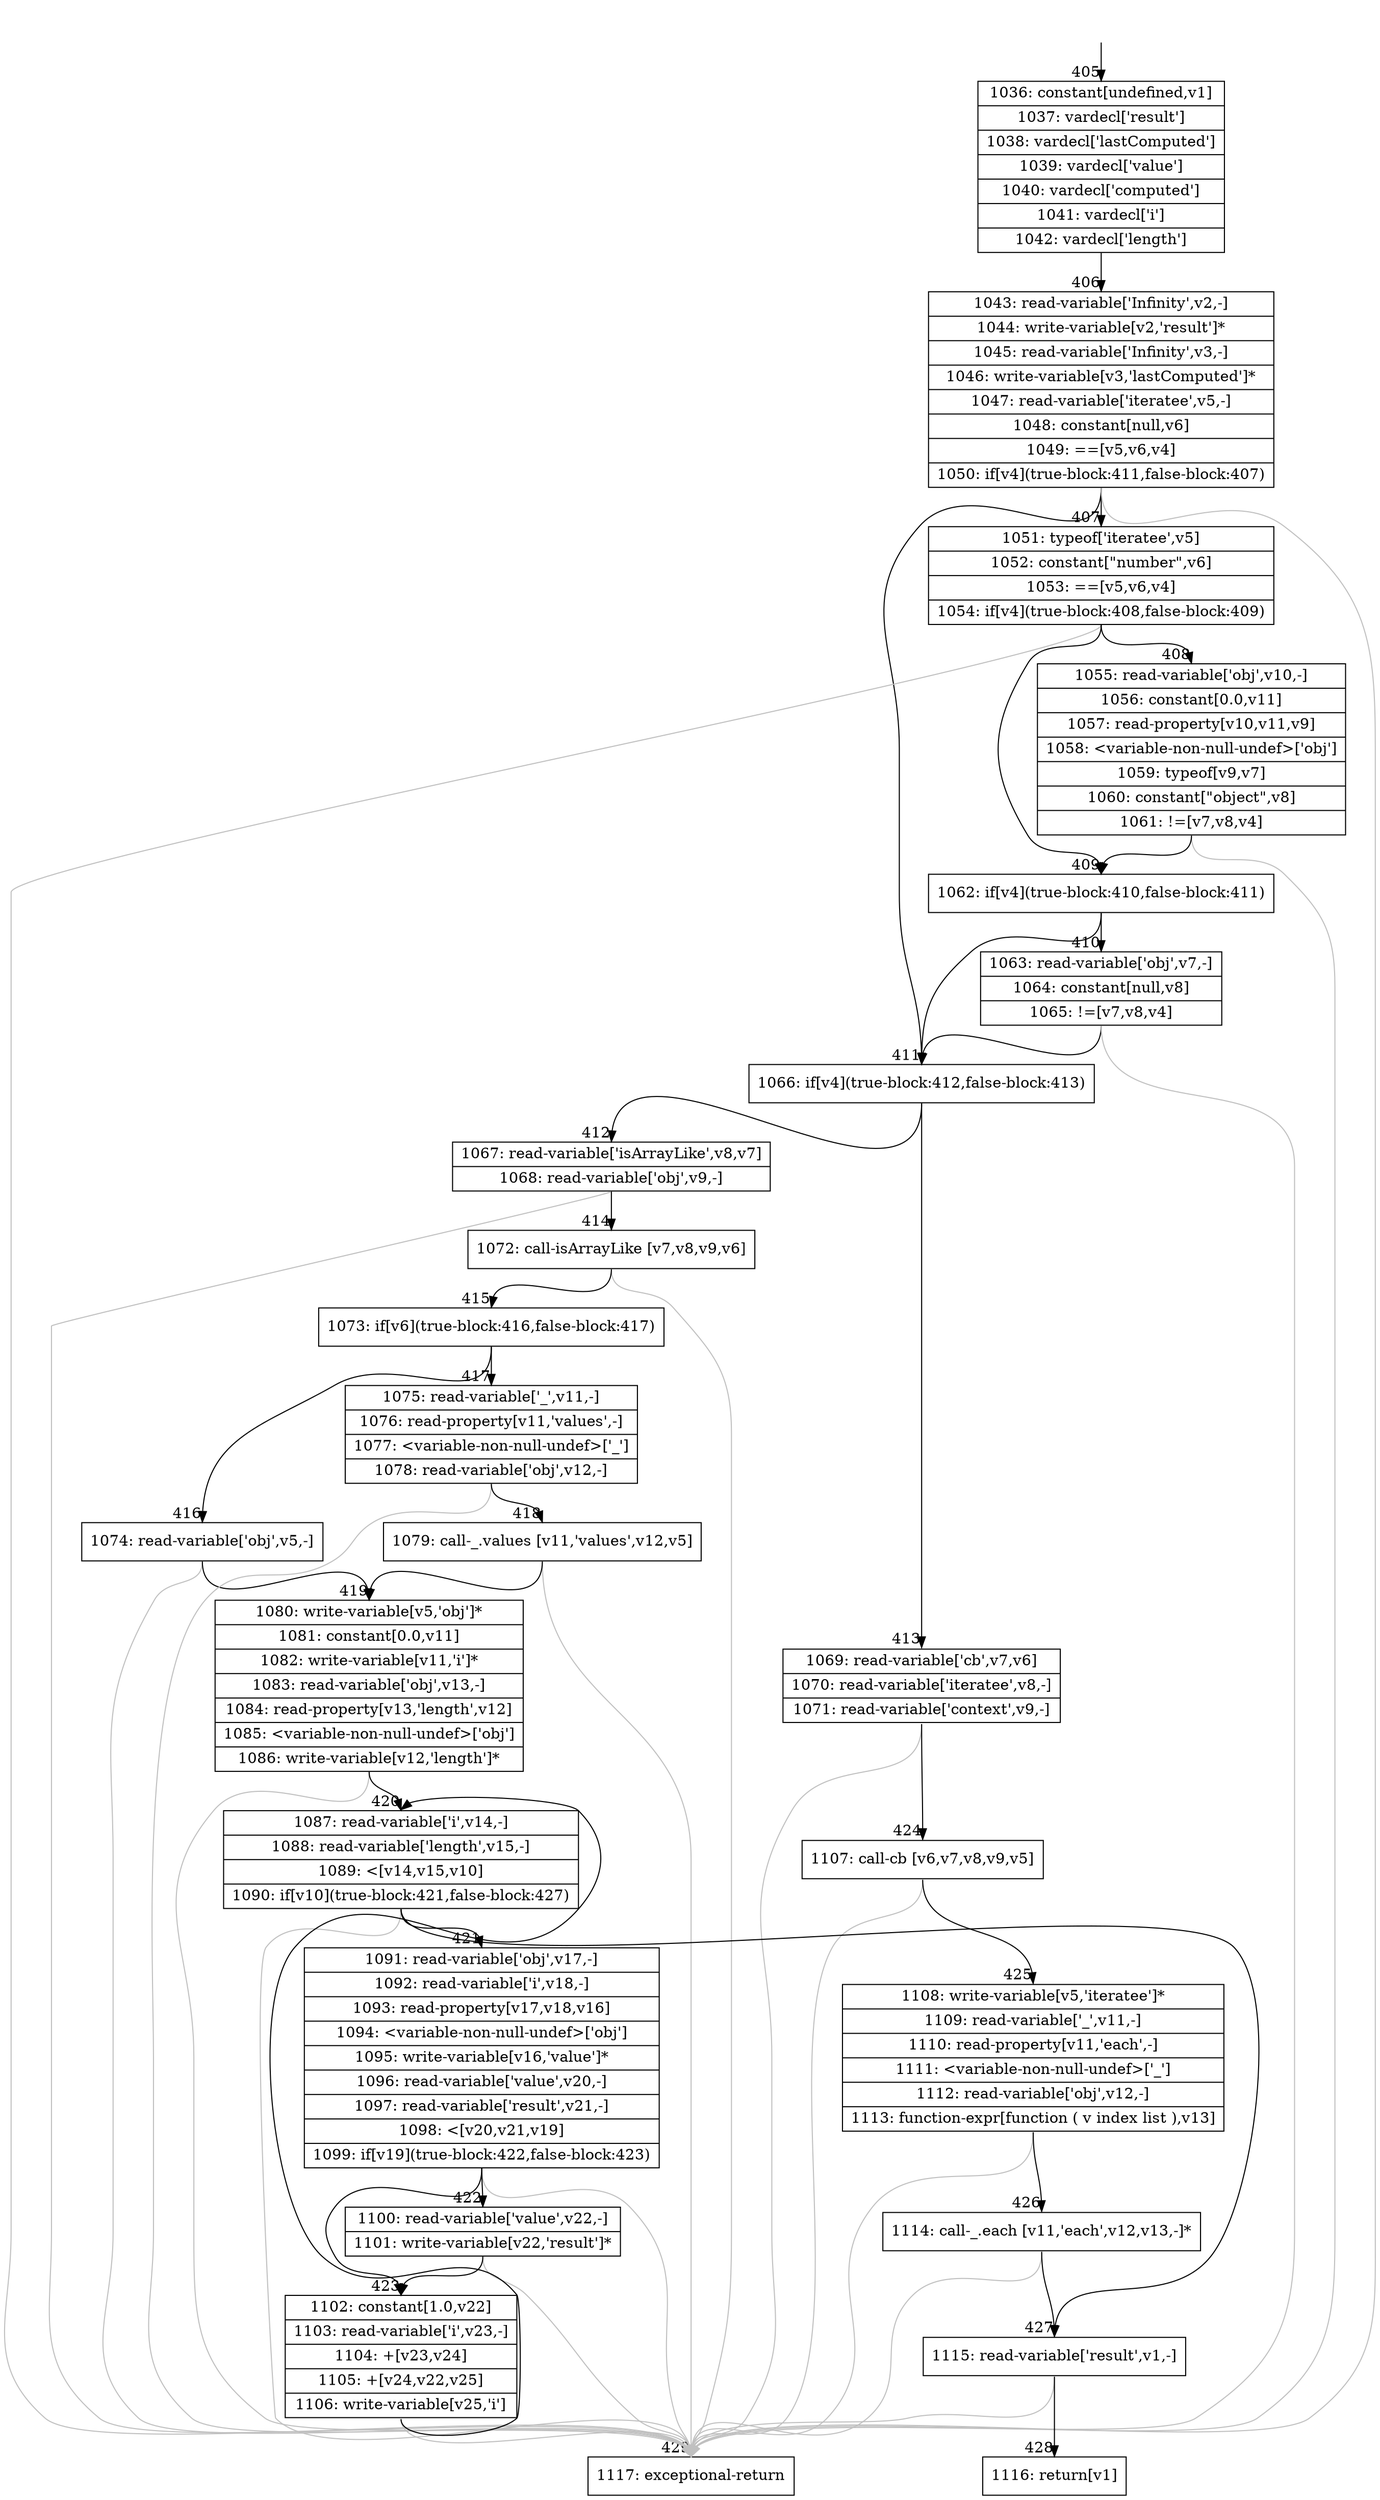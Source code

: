 digraph {
rankdir="TD"
BB_entry36[shape=none,label=""];
BB_entry36 -> BB405 [tailport=s, headport=n, headlabel="    405"]
BB405 [shape=record label="{1036: constant[undefined,v1]|1037: vardecl['result']|1038: vardecl['lastComputed']|1039: vardecl['value']|1040: vardecl['computed']|1041: vardecl['i']|1042: vardecl['length']}" ] 
BB405 -> BB406 [tailport=s, headport=n, headlabel="      406"]
BB406 [shape=record label="{1043: read-variable['Infinity',v2,-]|1044: write-variable[v2,'result']*|1045: read-variable['Infinity',v3,-]|1046: write-variable[v3,'lastComputed']*|1047: read-variable['iteratee',v5,-]|1048: constant[null,v6]|1049: ==[v5,v6,v4]|1050: if[v4](true-block:411,false-block:407)}" ] 
BB406 -> BB411 [tailport=s, headport=n, headlabel="      411"]
BB406 -> BB407 [tailport=s, headport=n, headlabel="      407"]
BB406 -> BB429 [tailport=s, headport=n, color=gray, headlabel="      429"]
BB407 [shape=record label="{1051: typeof['iteratee',v5]|1052: constant[\"number\",v6]|1053: ==[v5,v6,v4]|1054: if[v4](true-block:408,false-block:409)}" ] 
BB407 -> BB409 [tailport=s, headport=n, headlabel="      409"]
BB407 -> BB408 [tailport=s, headport=n, headlabel="      408"]
BB407 -> BB429 [tailport=s, headport=n, color=gray]
BB408 [shape=record label="{1055: read-variable['obj',v10,-]|1056: constant[0.0,v11]|1057: read-property[v10,v11,v9]|1058: \<variable-non-null-undef\>['obj']|1059: typeof[v9,v7]|1060: constant[\"object\",v8]|1061: !=[v7,v8,v4]}" ] 
BB408 -> BB409 [tailport=s, headport=n]
BB408 -> BB429 [tailport=s, headport=n, color=gray]
BB409 [shape=record label="{1062: if[v4](true-block:410,false-block:411)}" ] 
BB409 -> BB411 [tailport=s, headport=n]
BB409 -> BB410 [tailport=s, headport=n, headlabel="      410"]
BB410 [shape=record label="{1063: read-variable['obj',v7,-]|1064: constant[null,v8]|1065: !=[v7,v8,v4]}" ] 
BB410 -> BB411 [tailport=s, headport=n]
BB410 -> BB429 [tailport=s, headport=n, color=gray]
BB411 [shape=record label="{1066: if[v4](true-block:412,false-block:413)}" ] 
BB411 -> BB412 [tailport=s, headport=n, headlabel="      412"]
BB411 -> BB413 [tailport=s, headport=n, headlabel="      413"]
BB412 [shape=record label="{1067: read-variable['isArrayLike',v8,v7]|1068: read-variable['obj',v9,-]}" ] 
BB412 -> BB414 [tailport=s, headport=n, headlabel="      414"]
BB412 -> BB429 [tailport=s, headport=n, color=gray]
BB413 [shape=record label="{1069: read-variable['cb',v7,v6]|1070: read-variable['iteratee',v8,-]|1071: read-variable['context',v9,-]}" ] 
BB413 -> BB424 [tailport=s, headport=n, headlabel="      424"]
BB413 -> BB429 [tailport=s, headport=n, color=gray]
BB414 [shape=record label="{1072: call-isArrayLike [v7,v8,v9,v6]}" ] 
BB414 -> BB415 [tailport=s, headport=n, headlabel="      415"]
BB414 -> BB429 [tailport=s, headport=n, color=gray]
BB415 [shape=record label="{1073: if[v6](true-block:416,false-block:417)}" ] 
BB415 -> BB416 [tailport=s, headport=n, headlabel="      416"]
BB415 -> BB417 [tailport=s, headport=n, headlabel="      417"]
BB416 [shape=record label="{1074: read-variable['obj',v5,-]}" ] 
BB416 -> BB419 [tailport=s, headport=n, headlabel="      419"]
BB416 -> BB429 [tailport=s, headport=n, color=gray]
BB417 [shape=record label="{1075: read-variable['_',v11,-]|1076: read-property[v11,'values',-]|1077: \<variable-non-null-undef\>['_']|1078: read-variable['obj',v12,-]}" ] 
BB417 -> BB418 [tailport=s, headport=n, headlabel="      418"]
BB417 -> BB429 [tailport=s, headport=n, color=gray]
BB418 [shape=record label="{1079: call-_.values [v11,'values',v12,v5]}" ] 
BB418 -> BB419 [tailport=s, headport=n]
BB418 -> BB429 [tailport=s, headport=n, color=gray]
BB419 [shape=record label="{1080: write-variable[v5,'obj']*|1081: constant[0.0,v11]|1082: write-variable[v11,'i']*|1083: read-variable['obj',v13,-]|1084: read-property[v13,'length',v12]|1085: \<variable-non-null-undef\>['obj']|1086: write-variable[v12,'length']*}" ] 
BB419 -> BB420 [tailport=s, headport=n, headlabel="      420"]
BB419 -> BB429 [tailport=s, headport=n, color=gray]
BB420 [shape=record label="{1087: read-variable['i',v14,-]|1088: read-variable['length',v15,-]|1089: \<[v14,v15,v10]|1090: if[v10](true-block:421,false-block:427)}" ] 
BB420 -> BB421 [tailport=s, headport=n, headlabel="      421"]
BB420 -> BB427 [tailport=s, headport=n, headlabel="      427"]
BB420 -> BB429 [tailport=s, headport=n, color=gray]
BB421 [shape=record label="{1091: read-variable['obj',v17,-]|1092: read-variable['i',v18,-]|1093: read-property[v17,v18,v16]|1094: \<variable-non-null-undef\>['obj']|1095: write-variable[v16,'value']*|1096: read-variable['value',v20,-]|1097: read-variable['result',v21,-]|1098: \<[v20,v21,v19]|1099: if[v19](true-block:422,false-block:423)}" ] 
BB421 -> BB422 [tailport=s, headport=n, headlabel="      422"]
BB421 -> BB423 [tailport=s, headport=n, headlabel="      423"]
BB421 -> BB429 [tailport=s, headport=n, color=gray]
BB422 [shape=record label="{1100: read-variable['value',v22,-]|1101: write-variable[v22,'result']*}" ] 
BB422 -> BB423 [tailport=s, headport=n]
BB422 -> BB429 [tailport=s, headport=n, color=gray]
BB423 [shape=record label="{1102: constant[1.0,v22]|1103: read-variable['i',v23,-]|1104: +[v23,v24]|1105: +[v24,v22,v25]|1106: write-variable[v25,'i']}" ] 
BB423 -> BB420 [tailport=s, headport=n]
BB423 -> BB429 [tailport=s, headport=n, color=gray]
BB424 [shape=record label="{1107: call-cb [v6,v7,v8,v9,v5]}" ] 
BB424 -> BB425 [tailport=s, headport=n, headlabel="      425"]
BB424 -> BB429 [tailport=s, headport=n, color=gray]
BB425 [shape=record label="{1108: write-variable[v5,'iteratee']*|1109: read-variable['_',v11,-]|1110: read-property[v11,'each',-]|1111: \<variable-non-null-undef\>['_']|1112: read-variable['obj',v12,-]|1113: function-expr[function ( v index list ),v13]}" ] 
BB425 -> BB426 [tailport=s, headport=n, headlabel="      426"]
BB425 -> BB429 [tailport=s, headport=n, color=gray]
BB426 [shape=record label="{1114: call-_.each [v11,'each',v12,v13,-]*}" ] 
BB426 -> BB427 [tailport=s, headport=n]
BB426 -> BB429 [tailport=s, headport=n, color=gray]
BB427 [shape=record label="{1115: read-variable['result',v1,-]}" ] 
BB427 -> BB428 [tailport=s, headport=n, headlabel="      428"]
BB427 -> BB429 [tailport=s, headport=n, color=gray]
BB428 [shape=record label="{1116: return[v1]}" ] 
BB429 [shape=record label="{1117: exceptional-return}" ] 
//#$~ 351
}
